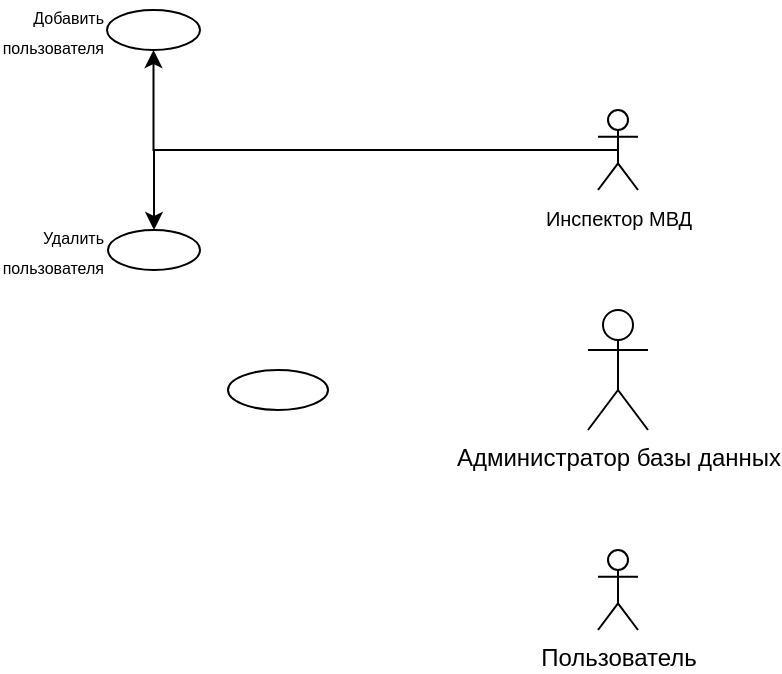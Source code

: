 <mxfile version="24.7.12">
  <diagram name="Страница — 1" id="hDQKMBxuKBG5lj5dk2z1">
    <mxGraphModel dx="457" dy="230" grid="1" gridSize="10" guides="1" tooltips="1" connect="1" arrows="1" fold="1" page="1" pageScale="1" pageWidth="827" pageHeight="1169" math="0" shadow="0">
      <root>
        <mxCell id="0" />
        <mxCell id="1" parent="0" />
        <mxCell id="RwbIdz6LGd90N_nzUWjb-11" style="edgeStyle=orthogonalEdgeStyle;rounded=0;orthogonalLoop=1;jettySize=auto;html=1;exitX=0.5;exitY=0.5;exitDx=0;exitDy=0;exitPerimeter=0;" edge="1" parent="1" source="RwbIdz6LGd90N_nzUWjb-2" target="RwbIdz6LGd90N_nzUWjb-6">
          <mxGeometry relative="1" as="geometry" />
        </mxCell>
        <mxCell id="RwbIdz6LGd90N_nzUWjb-12" style="edgeStyle=orthogonalEdgeStyle;rounded=0;orthogonalLoop=1;jettySize=auto;html=1;exitX=0.5;exitY=0.5;exitDx=0;exitDy=0;exitPerimeter=0;entryX=0.5;entryY=0;entryDx=0;entryDy=0;" edge="1" parent="1" source="RwbIdz6LGd90N_nzUWjb-2" target="RwbIdz6LGd90N_nzUWjb-9">
          <mxGeometry relative="1" as="geometry" />
        </mxCell>
        <mxCell id="RwbIdz6LGd90N_nzUWjb-2" value="&lt;font style=&quot;font-size: 10px;&quot;&gt;Инспектор МВД&lt;/font&gt;" style="shape=umlActor;verticalLabelPosition=bottom;verticalAlign=top;html=1;outlineConnect=0;" vertex="1" parent="1">
          <mxGeometry x="355" y="120" width="20" height="40" as="geometry" />
        </mxCell>
        <mxCell id="RwbIdz6LGd90N_nzUWjb-3" value="Пользователь" style="shape=umlActor;verticalLabelPosition=bottom;verticalAlign=top;html=1;outlineConnect=0;" vertex="1" parent="1">
          <mxGeometry x="355" y="340" width="20" height="40" as="geometry" />
        </mxCell>
        <mxCell id="RwbIdz6LGd90N_nzUWjb-5" value="Администратор базы данных" style="shape=umlActor;verticalLabelPosition=bottom;verticalAlign=top;html=1;outlineConnect=0;" vertex="1" parent="1">
          <mxGeometry x="350" y="220" width="30" height="60" as="geometry" />
        </mxCell>
        <mxCell id="RwbIdz6LGd90N_nzUWjb-6" value="&lt;font style=&quot;font-size: 8px;&quot;&gt;Добавить пользователя&lt;/font&gt;" style="ellipse;whiteSpace=wrap;html=1;verticalAlign=middle;labelPosition=left;verticalLabelPosition=middle;align=right;" vertex="1" parent="1">
          <mxGeometry x="109.5" y="70" width="46.5" height="20" as="geometry" />
        </mxCell>
        <mxCell id="RwbIdz6LGd90N_nzUWjb-9" value="&lt;font style=&quot;font-size: 8px;&quot;&gt;Удалить пользователя&lt;/font&gt;" style="ellipse;whiteSpace=wrap;html=1;verticalAlign=middle;labelPosition=left;verticalLabelPosition=middle;align=right;" vertex="1" parent="1">
          <mxGeometry x="110" y="180" width="46" height="20" as="geometry" />
        </mxCell>
        <mxCell id="RwbIdz6LGd90N_nzUWjb-16" value="" style="ellipse;whiteSpace=wrap;html=1;" vertex="1" parent="1">
          <mxGeometry x="170" y="250" width="50" height="20" as="geometry" />
        </mxCell>
      </root>
    </mxGraphModel>
  </diagram>
</mxfile>
